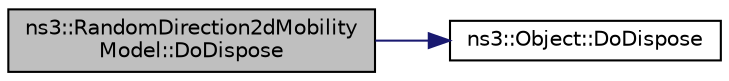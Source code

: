 digraph "ns3::RandomDirection2dMobilityModel::DoDispose"
{
 // LATEX_PDF_SIZE
  edge [fontname="Helvetica",fontsize="10",labelfontname="Helvetica",labelfontsize="10"];
  node [fontname="Helvetica",fontsize="10",shape=record];
  rankdir="LR";
  Node1 [label="ns3::RandomDirection2dMobility\lModel::DoDispose",height=0.2,width=0.4,color="black", fillcolor="grey75", style="filled", fontcolor="black",tooltip="Destructor implementation."];
  Node1 -> Node2 [color="midnightblue",fontsize="10",style="solid",fontname="Helvetica"];
  Node2 [label="ns3::Object::DoDispose",height=0.2,width=0.4,color="black", fillcolor="white", style="filled",URL="$classns3_1_1_object.html#a475d429a75d302d4775f4ae32479b287",tooltip="Destructor implementation."];
}
